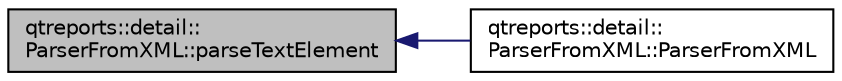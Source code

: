 digraph "qtreports::detail::ParserFromXML::parseTextElement"
{
 // INTERACTIVE_SVG=YES
  bgcolor="transparent";
  edge [fontname="Helvetica",fontsize="10",labelfontname="Helvetica",labelfontsize="10"];
  node [fontname="Helvetica",fontsize="10",shape=record];
  rankdir="LR";
  Node1 [label="qtreports::detail::\lParserFromXML::parseTextElement",height=0.2,width=0.4,color="black", fillcolor="grey75", style="filled", fontcolor="black"];
  Node1 -> Node2 [dir="back",color="midnightblue",fontsize="10",style="solid",fontname="Helvetica"];
  Node2 [label="qtreports::detail::\lParserFromXML::ParserFromXML",height=0.2,width=0.4,color="black",URL="$classqtreports_1_1detail_1_1_parser_from_x_m_l.html#ab548bd252b2e13a315daefae6b43f1d6"];
}
